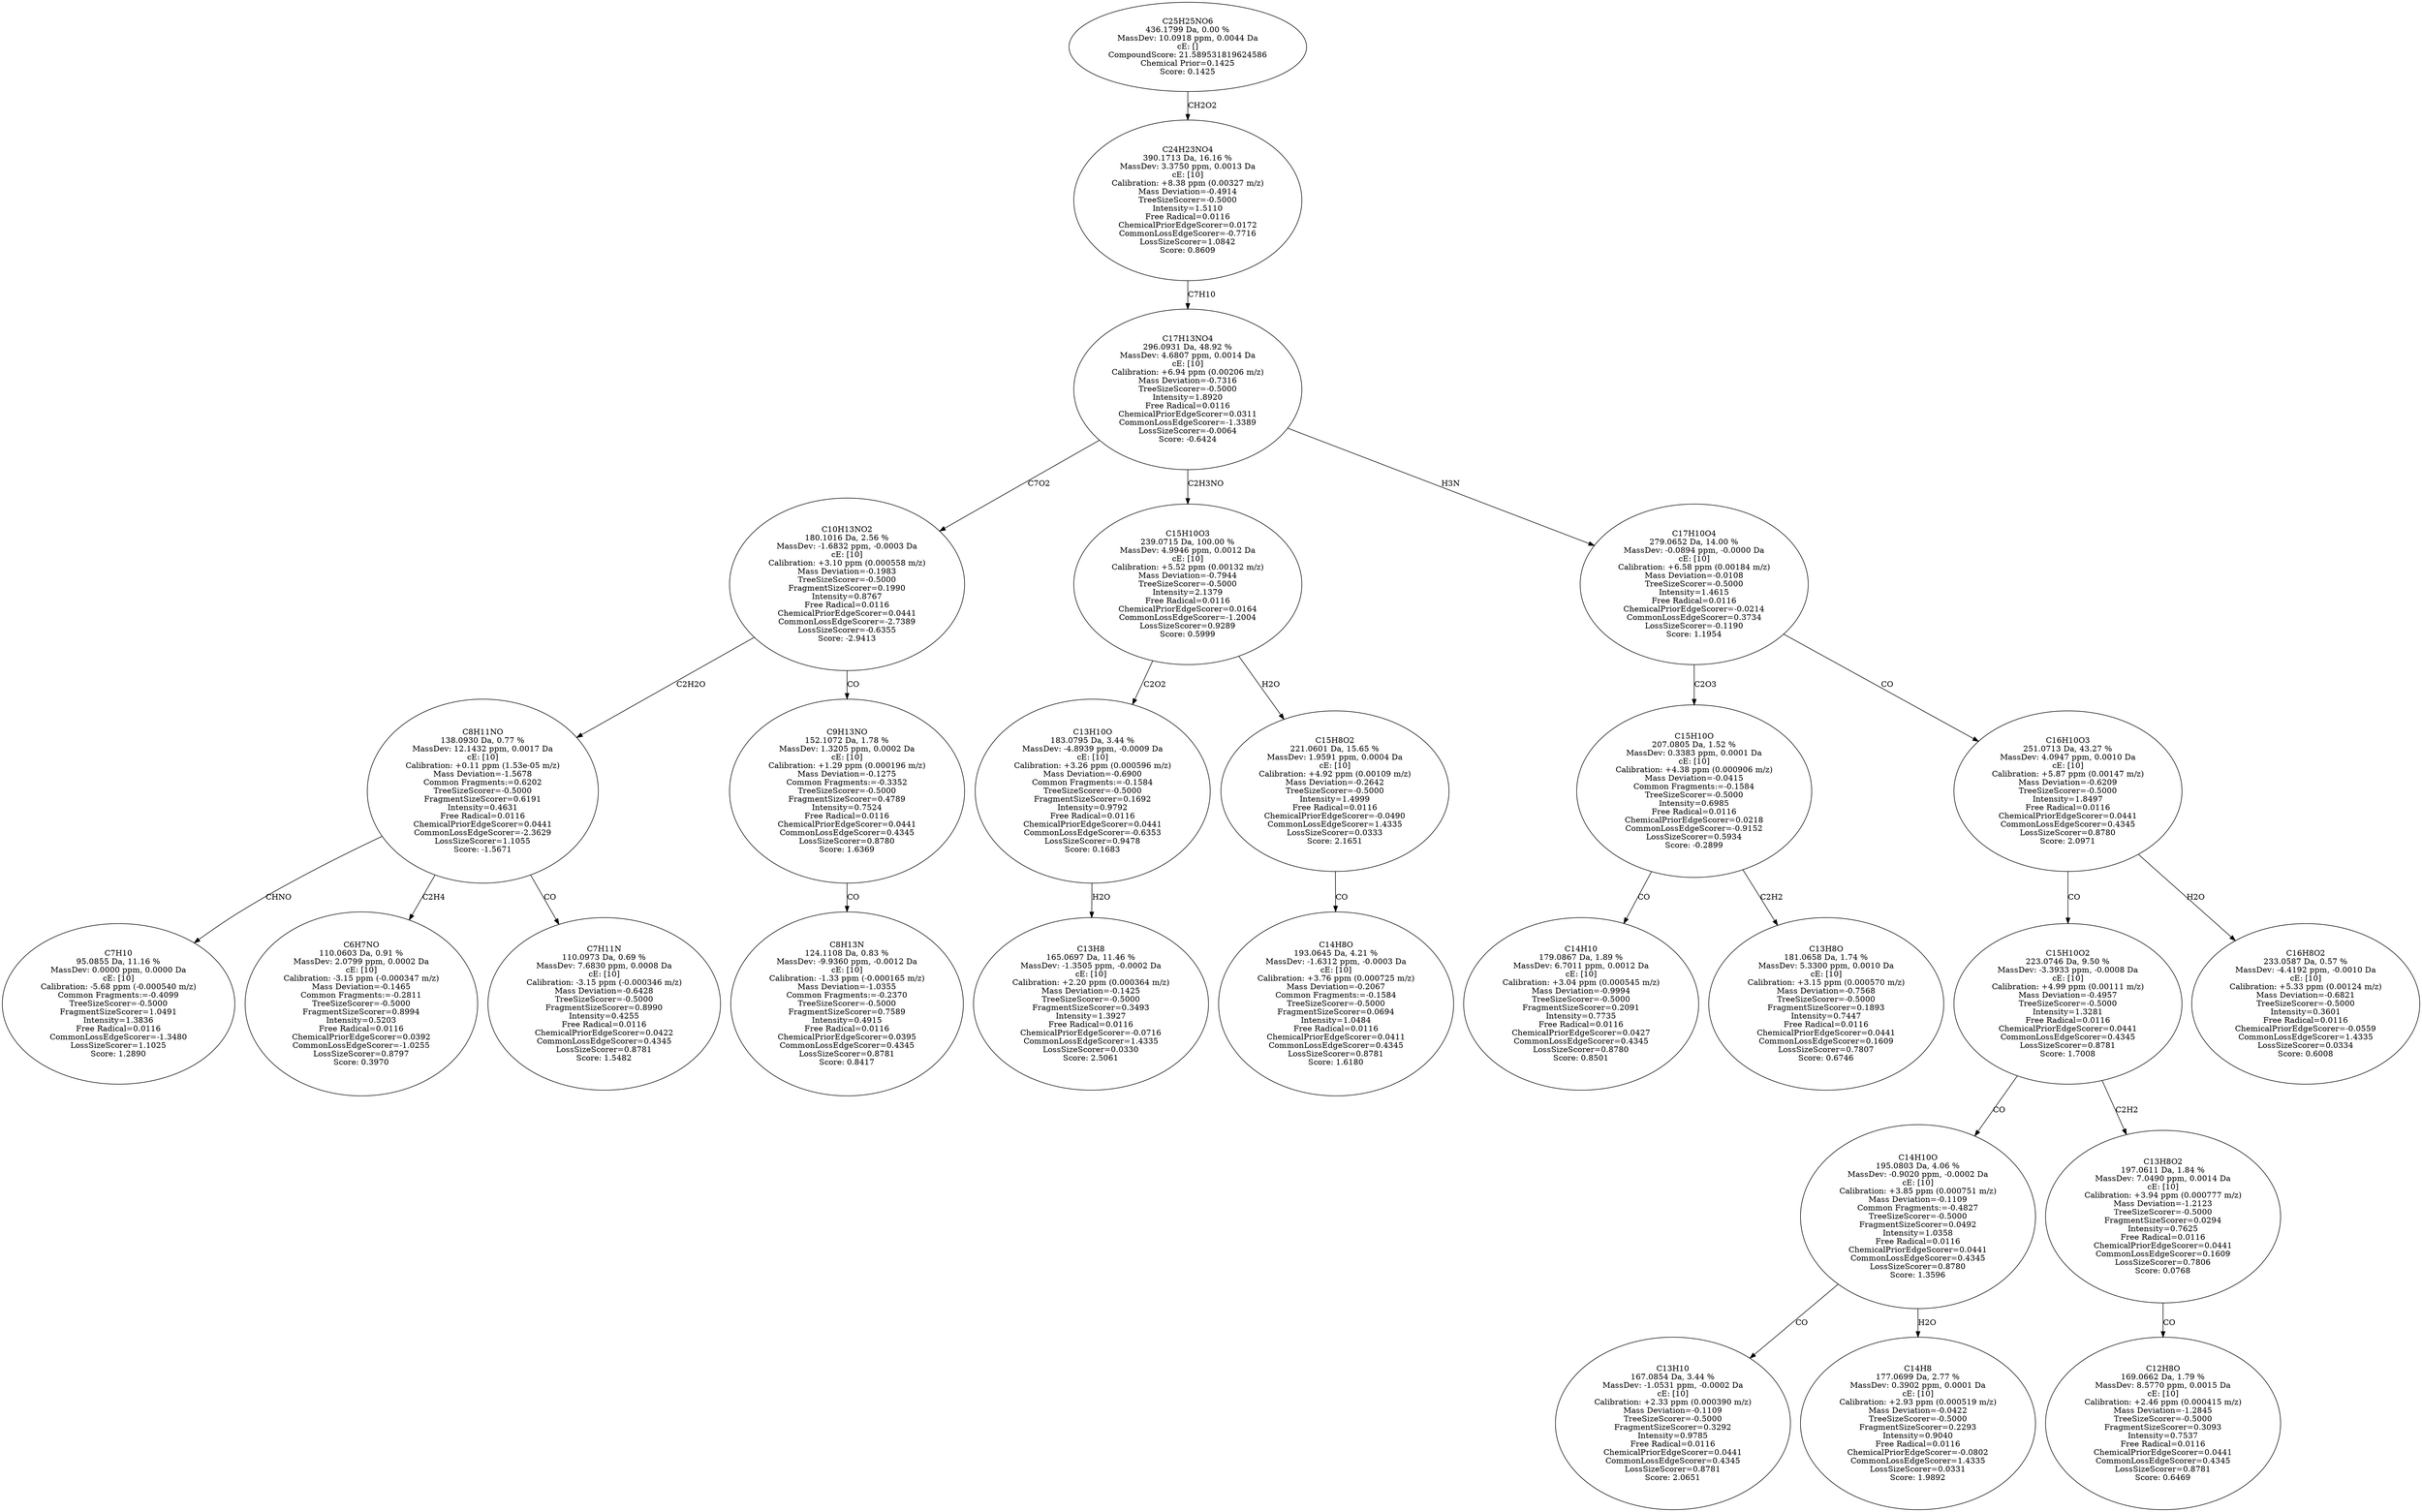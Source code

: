 strict digraph {
v1 [label="C7H10\n95.0855 Da, 11.16 %\nMassDev: 0.0000 ppm, 0.0000 Da\ncE: [10]\nCalibration: -5.68 ppm (-0.000540 m/z)\nCommon Fragments:=-0.4099\nTreeSizeScorer=-0.5000\nFragmentSizeScorer=1.0491\nIntensity=1.3836\nFree Radical=0.0116\nCommonLossEdgeScorer=-1.3480\nLossSizeScorer=1.1025\nScore: 1.2890"];
v2 [label="C6H7NO\n110.0603 Da, 0.91 %\nMassDev: 2.0799 ppm, 0.0002 Da\ncE: [10]\nCalibration: -3.15 ppm (-0.000347 m/z)\nMass Deviation=-0.1465\nCommon Fragments:=-0.2811\nTreeSizeScorer=-0.5000\nFragmentSizeScorer=0.8994\nIntensity=0.5203\nFree Radical=0.0116\nChemicalPriorEdgeScorer=0.0392\nCommonLossEdgeScorer=-1.0255\nLossSizeScorer=0.8797\nScore: 0.3970"];
v3 [label="C7H11N\n110.0973 Da, 0.69 %\nMassDev: 7.6830 ppm, 0.0008 Da\ncE: [10]\nCalibration: -3.15 ppm (-0.000346 m/z)\nMass Deviation=-0.6428\nTreeSizeScorer=-0.5000\nFragmentSizeScorer=0.8990\nIntensity=0.4255\nFree Radical=0.0116\nChemicalPriorEdgeScorer=0.0422\nCommonLossEdgeScorer=0.4345\nLossSizeScorer=0.8781\nScore: 1.5482"];
v4 [label="C8H11NO\n138.0930 Da, 0.77 %\nMassDev: 12.1432 ppm, 0.0017 Da\ncE: [10]\nCalibration: +0.11 ppm (1.53e-05 m/z)\nMass Deviation=-1.5678\nCommon Fragments:=0.6202\nTreeSizeScorer=-0.5000\nFragmentSizeScorer=0.6191\nIntensity=0.4631\nFree Radical=0.0116\nChemicalPriorEdgeScorer=0.0441\nCommonLossEdgeScorer=-2.3629\nLossSizeScorer=1.1055\nScore: -1.5671"];
v5 [label="C8H13N\n124.1108 Da, 0.83 %\nMassDev: -9.9360 ppm, -0.0012 Da\ncE: [10]\nCalibration: -1.33 ppm (-0.000165 m/z)\nMass Deviation=-1.0355\nCommon Fragments:=-0.2370\nTreeSizeScorer=-0.5000\nFragmentSizeScorer=0.7589\nIntensity=0.4915\nFree Radical=0.0116\nChemicalPriorEdgeScorer=0.0395\nCommonLossEdgeScorer=0.4345\nLossSizeScorer=0.8781\nScore: 0.8417"];
v6 [label="C9H13NO\n152.1072 Da, 1.78 %\nMassDev: 1.3205 ppm, 0.0002 Da\ncE: [10]\nCalibration: +1.29 ppm (0.000196 m/z)\nMass Deviation=-0.1275\nCommon Fragments:=-0.3352\nTreeSizeScorer=-0.5000\nFragmentSizeScorer=0.4789\nIntensity=0.7524\nFree Radical=0.0116\nChemicalPriorEdgeScorer=0.0441\nCommonLossEdgeScorer=0.4345\nLossSizeScorer=0.8780\nScore: 1.6369"];
v7 [label="C10H13NO2\n180.1016 Da, 2.56 %\nMassDev: -1.6832 ppm, -0.0003 Da\ncE: [10]\nCalibration: +3.10 ppm (0.000558 m/z)\nMass Deviation=-0.1983\nTreeSizeScorer=-0.5000\nFragmentSizeScorer=0.1990\nIntensity=0.8767\nFree Radical=0.0116\nChemicalPriorEdgeScorer=0.0441\nCommonLossEdgeScorer=-2.7389\nLossSizeScorer=-0.6355\nScore: -2.9413"];
v8 [label="C13H8\n165.0697 Da, 11.46 %\nMassDev: -1.3505 ppm, -0.0002 Da\ncE: [10]\nCalibration: +2.20 ppm (0.000364 m/z)\nMass Deviation=-0.1425\nTreeSizeScorer=-0.5000\nFragmentSizeScorer=0.3493\nIntensity=1.3927\nFree Radical=0.0116\nChemicalPriorEdgeScorer=-0.0716\nCommonLossEdgeScorer=1.4335\nLossSizeScorer=0.0330\nScore: 2.5061"];
v9 [label="C13H10O\n183.0795 Da, 3.44 %\nMassDev: -4.8939 ppm, -0.0009 Da\ncE: [10]\nCalibration: +3.26 ppm (0.000596 m/z)\nMass Deviation=-0.6900\nCommon Fragments:=-0.1584\nTreeSizeScorer=-0.5000\nFragmentSizeScorer=0.1692\nIntensity=0.9792\nFree Radical=0.0116\nChemicalPriorEdgeScorer=0.0441\nCommonLossEdgeScorer=-0.6353\nLossSizeScorer=0.9478\nScore: 0.1683"];
v10 [label="C14H8O\n193.0645 Da, 4.21 %\nMassDev: -1.6312 ppm, -0.0003 Da\ncE: [10]\nCalibration: +3.76 ppm (0.000725 m/z)\nMass Deviation=-0.2067\nCommon Fragments:=-0.1584\nTreeSizeScorer=-0.5000\nFragmentSizeScorer=0.0694\nIntensity=1.0484\nFree Radical=0.0116\nChemicalPriorEdgeScorer=0.0411\nCommonLossEdgeScorer=0.4345\nLossSizeScorer=0.8781\nScore: 1.6180"];
v11 [label="C15H8O2\n221.0601 Da, 15.65 %\nMassDev: 1.9591 ppm, 0.0004 Da\ncE: [10]\nCalibration: +4.92 ppm (0.00109 m/z)\nMass Deviation=-0.2642\nTreeSizeScorer=-0.5000\nIntensity=1.4999\nFree Radical=0.0116\nChemicalPriorEdgeScorer=-0.0490\nCommonLossEdgeScorer=1.4335\nLossSizeScorer=0.0333\nScore: 2.1651"];
v12 [label="C15H10O3\n239.0715 Da, 100.00 %\nMassDev: 4.9946 ppm, 0.0012 Da\ncE: [10]\nCalibration: +5.52 ppm (0.00132 m/z)\nMass Deviation=-0.7944\nTreeSizeScorer=-0.5000\nIntensity=2.1379\nFree Radical=0.0116\nChemicalPriorEdgeScorer=0.0164\nCommonLossEdgeScorer=-1.2004\nLossSizeScorer=0.9289\nScore: 0.5999"];
v13 [label="C14H10\n179.0867 Da, 1.89 %\nMassDev: 6.7011 ppm, 0.0012 Da\ncE: [10]\nCalibration: +3.04 ppm (0.000545 m/z)\nMass Deviation=-0.9994\nTreeSizeScorer=-0.5000\nFragmentSizeScorer=0.2091\nIntensity=0.7735\nFree Radical=0.0116\nChemicalPriorEdgeScorer=0.0427\nCommonLossEdgeScorer=0.4345\nLossSizeScorer=0.8780\nScore: 0.8501"];
v14 [label="C13H8O\n181.0658 Da, 1.74 %\nMassDev: 5.3300 ppm, 0.0010 Da\ncE: [10]\nCalibration: +3.15 ppm (0.000570 m/z)\nMass Deviation=-0.7568\nTreeSizeScorer=-0.5000\nFragmentSizeScorer=0.1893\nIntensity=0.7447\nFree Radical=0.0116\nChemicalPriorEdgeScorer=0.0441\nCommonLossEdgeScorer=0.1609\nLossSizeScorer=0.7807\nScore: 0.6746"];
v15 [label="C15H10O\n207.0805 Da, 1.52 %\nMassDev: 0.3383 ppm, 0.0001 Da\ncE: [10]\nCalibration: +4.38 ppm (0.000906 m/z)\nMass Deviation=-0.0415\nCommon Fragments:=-0.1584\nTreeSizeScorer=-0.5000\nIntensity=0.6985\nFree Radical=0.0116\nChemicalPriorEdgeScorer=0.0218\nCommonLossEdgeScorer=-0.9152\nLossSizeScorer=0.5934\nScore: -0.2899"];
v16 [label="C13H10\n167.0854 Da, 3.44 %\nMassDev: -1.0531 ppm, -0.0002 Da\ncE: [10]\nCalibration: +2.33 ppm (0.000390 m/z)\nMass Deviation=-0.1109\nTreeSizeScorer=-0.5000\nFragmentSizeScorer=0.3292\nIntensity=0.9785\nFree Radical=0.0116\nChemicalPriorEdgeScorer=0.0441\nCommonLossEdgeScorer=0.4345\nLossSizeScorer=0.8781\nScore: 2.0651"];
v17 [label="C14H8\n177.0699 Da, 2.77 %\nMassDev: 0.3902 ppm, 0.0001 Da\ncE: [10]\nCalibration: +2.93 ppm (0.000519 m/z)\nMass Deviation=-0.0422\nTreeSizeScorer=-0.5000\nFragmentSizeScorer=0.2293\nIntensity=0.9040\nFree Radical=0.0116\nChemicalPriorEdgeScorer=-0.0802\nCommonLossEdgeScorer=1.4335\nLossSizeScorer=0.0331\nScore: 1.9892"];
v18 [label="C14H10O\n195.0803 Da, 4.06 %\nMassDev: -0.9020 ppm, -0.0002 Da\ncE: [10]\nCalibration: +3.85 ppm (0.000751 m/z)\nMass Deviation=-0.1109\nCommon Fragments:=-0.4827\nTreeSizeScorer=-0.5000\nFragmentSizeScorer=0.0492\nIntensity=1.0358\nFree Radical=0.0116\nChemicalPriorEdgeScorer=0.0441\nCommonLossEdgeScorer=0.4345\nLossSizeScorer=0.8780\nScore: 1.3596"];
v19 [label="C12H8O\n169.0662 Da, 1.79 %\nMassDev: 8.5770 ppm, 0.0015 Da\ncE: [10]\nCalibration: +2.46 ppm (0.000415 m/z)\nMass Deviation=-1.2845\nTreeSizeScorer=-0.5000\nFragmentSizeScorer=0.3093\nIntensity=0.7537\nFree Radical=0.0116\nChemicalPriorEdgeScorer=0.0441\nCommonLossEdgeScorer=0.4345\nLossSizeScorer=0.8781\nScore: 0.6469"];
v20 [label="C13H8O2\n197.0611 Da, 1.84 %\nMassDev: 7.0490 ppm, 0.0014 Da\ncE: [10]\nCalibration: +3.94 ppm (0.000777 m/z)\nMass Deviation=-1.2123\nTreeSizeScorer=-0.5000\nFragmentSizeScorer=0.0294\nIntensity=0.7625\nFree Radical=0.0116\nChemicalPriorEdgeScorer=0.0441\nCommonLossEdgeScorer=0.1609\nLossSizeScorer=0.7806\nScore: 0.0768"];
v21 [label="C15H10O2\n223.0746 Da, 9.50 %\nMassDev: -3.3933 ppm, -0.0008 Da\ncE: [10]\nCalibration: +4.99 ppm (0.00111 m/z)\nMass Deviation=-0.4957\nTreeSizeScorer=-0.5000\nIntensity=1.3281\nFree Radical=0.0116\nChemicalPriorEdgeScorer=0.0441\nCommonLossEdgeScorer=0.4345\nLossSizeScorer=0.8781\nScore: 1.7008"];
v22 [label="C16H8O2\n233.0587 Da, 0.57 %\nMassDev: -4.4192 ppm, -0.0010 Da\ncE: [10]\nCalibration: +5.33 ppm (0.00124 m/z)\nMass Deviation=-0.6821\nTreeSizeScorer=-0.5000\nIntensity=0.3601\nFree Radical=0.0116\nChemicalPriorEdgeScorer=-0.0559\nCommonLossEdgeScorer=1.4335\nLossSizeScorer=0.0334\nScore: 0.6008"];
v23 [label="C16H10O3\n251.0713 Da, 43.27 %\nMassDev: 4.0947 ppm, 0.0010 Da\ncE: [10]\nCalibration: +5.87 ppm (0.00147 m/z)\nMass Deviation=-0.6209\nTreeSizeScorer=-0.5000\nIntensity=1.8497\nFree Radical=0.0116\nChemicalPriorEdgeScorer=0.0441\nCommonLossEdgeScorer=0.4345\nLossSizeScorer=0.8780\nScore: 2.0971"];
v24 [label="C17H10O4\n279.0652 Da, 14.00 %\nMassDev: -0.0894 ppm, -0.0000 Da\ncE: [10]\nCalibration: +6.58 ppm (0.00184 m/z)\nMass Deviation=-0.0108\nTreeSizeScorer=-0.5000\nIntensity=1.4615\nFree Radical=0.0116\nChemicalPriorEdgeScorer=-0.0214\nCommonLossEdgeScorer=0.3734\nLossSizeScorer=-0.1190\nScore: 1.1954"];
v25 [label="C17H13NO4\n296.0931 Da, 48.92 %\nMassDev: 4.6807 ppm, 0.0014 Da\ncE: [10]\nCalibration: +6.94 ppm (0.00206 m/z)\nMass Deviation=-0.7316\nTreeSizeScorer=-0.5000\nIntensity=1.8920\nFree Radical=0.0116\nChemicalPriorEdgeScorer=0.0311\nCommonLossEdgeScorer=-1.3389\nLossSizeScorer=-0.0064\nScore: -0.6424"];
v26 [label="C24H23NO4\n390.1713 Da, 16.16 %\nMassDev: 3.3750 ppm, 0.0013 Da\ncE: [10]\nCalibration: +8.38 ppm (0.00327 m/z)\nMass Deviation=-0.4914\nTreeSizeScorer=-0.5000\nIntensity=1.5110\nFree Radical=0.0116\nChemicalPriorEdgeScorer=0.0172\nCommonLossEdgeScorer=-0.7716\nLossSizeScorer=1.0842\nScore: 0.8609"];
v27 [label="C25H25NO6\n436.1799 Da, 0.00 %\nMassDev: 10.0918 ppm, 0.0044 Da\ncE: []\nCompoundScore: 21.589531819624586\nChemical Prior=0.1425\nScore: 0.1425"];
v4 -> v1 [label="CHNO"];
v4 -> v2 [label="C2H4"];
v4 -> v3 [label="CO"];
v7 -> v4 [label="C2H2O"];
v6 -> v5 [label="CO"];
v7 -> v6 [label="CO"];
v25 -> v7 [label="C7O2"];
v9 -> v8 [label="H2O"];
v12 -> v9 [label="C2O2"];
v11 -> v10 [label="CO"];
v12 -> v11 [label="H2O"];
v25 -> v12 [label="C2H3NO"];
v15 -> v13 [label="CO"];
v15 -> v14 [label="C2H2"];
v24 -> v15 [label="C2O3"];
v18 -> v16 [label="CO"];
v18 -> v17 [label="H2O"];
v21 -> v18 [label="CO"];
v20 -> v19 [label="CO"];
v21 -> v20 [label="C2H2"];
v23 -> v21 [label="CO"];
v23 -> v22 [label="H2O"];
v24 -> v23 [label="CO"];
v25 -> v24 [label="H3N"];
v26 -> v25 [label="C7H10"];
v27 -> v26 [label="CH2O2"];
}